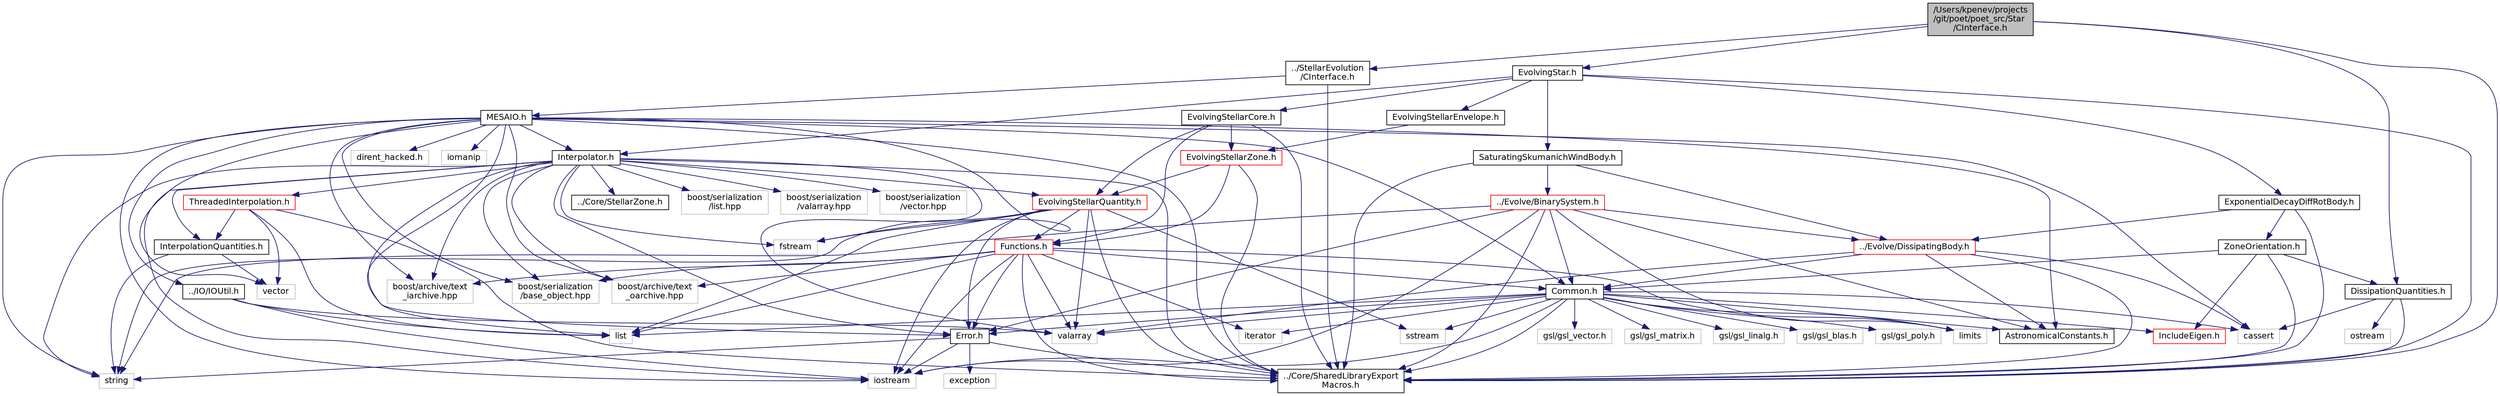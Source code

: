 digraph "/Users/kpenev/projects/git/poet/poet_src/Star/CInterface.h"
{
 // INTERACTIVE_SVG=YES
  edge [fontname="Helvetica",fontsize="12",labelfontname="Helvetica",labelfontsize="12"];
  node [fontname="Helvetica",fontsize="12",shape=record];
  Node0 [label="/Users/kpenev/projects\l/git/poet/poet_src/Star\l/CInterface.h",height=0.2,width=0.4,color="black", fillcolor="grey75", style="filled", fontcolor="black"];
  Node0 -> Node1 [color="midnightblue",fontsize="12",style="solid",fontname="Helvetica"];
  Node1 [label="../StellarEvolution\l/CInterface.h",height=0.2,width=0.4,color="black", fillcolor="white", style="filled",URL="$StellarEvolution_2CInterface_8h.html",tooltip="Declare C-style functions for accessing the functionality of the StellarEvolution library..."];
  Node1 -> Node2 [color="midnightblue",fontsize="12",style="solid",fontname="Helvetica"];
  Node2 [label="../Core/SharedLibraryExport\lMacros.h",height=0.2,width=0.4,color="black", fillcolor="white", style="filled",URL="$SharedLibraryExportMacros_8h_source.html"];
  Node1 -> Node3 [color="midnightblue",fontsize="12",style="solid",fontname="Helvetica"];
  Node3 [label="MESAIO.h",height=0.2,width=0.4,color="black", fillcolor="white", style="filled",URL="$MESAIO_8h.html",tooltip="Defines the classes for generating stellar evolution interpolators from the MESA tracks. "];
  Node3 -> Node2 [color="midnightblue",fontsize="12",style="solid",fontname="Helvetica"];
  Node3 -> Node4 [color="midnightblue",fontsize="12",style="solid",fontname="Helvetica"];
  Node4 [label="Interpolator.h",height=0.2,width=0.4,color="black", fillcolor="white", style="filled",URL="$Interpolator_8h.html",tooltip="Defines the StellarEvolution class needed for interpolating among stellar evolution tracks..."];
  Node4 -> Node2 [color="midnightblue",fontsize="12",style="solid",fontname="Helvetica"];
  Node4 -> Node5 [color="midnightblue",fontsize="12",style="solid",fontname="Helvetica"];
  Node5 [label="EvolvingStellarQuantity.h",height=0.2,width=0.4,color="red", fillcolor="white", style="filled",URL="$EvolvingStellarQuantity_8h.html",tooltip="Declares a class implementing the intepolation of a single stellar quantity from stellar evolution tr..."];
  Node5 -> Node2 [color="midnightblue",fontsize="12",style="solid",fontname="Helvetica"];
  Node5 -> Node9 [color="midnightblue",fontsize="12",style="solid",fontname="Helvetica"];
  Node9 [label="Functions.h",height=0.2,width=0.4,color="red", fillcolor="white", style="filled",URL="$Functions_8h.html",tooltip="A hierarchy of classes representing functions. "];
  Node9 -> Node2 [color="midnightblue",fontsize="12",style="solid",fontname="Helvetica"];
  Node9 -> Node10 [color="midnightblue",fontsize="12",style="solid",fontname="Helvetica"];
  Node10 [label="Common.h",height=0.2,width=0.4,color="black", fillcolor="white", style="filled",URL="$Core_2Common_8h.html",tooltip="Declaration of some general purpose utilities. "];
  Node10 -> Node11 [color="midnightblue",fontsize="12",style="solid",fontname="Helvetica"];
  Node11 [label="list",height=0.2,width=0.4,color="grey75", fillcolor="white", style="filled"];
  Node10 -> Node12 [color="midnightblue",fontsize="12",style="solid",fontname="Helvetica"];
  Node12 [label="valarray",height=0.2,width=0.4,color="grey75", fillcolor="white", style="filled"];
  Node10 -> Node13 [color="midnightblue",fontsize="12",style="solid",fontname="Helvetica"];
  Node13 [label="limits",height=0.2,width=0.4,color="grey75", fillcolor="white", style="filled"];
  Node10 -> Node14 [color="midnightblue",fontsize="12",style="solid",fontname="Helvetica"];
  Node14 [label="sstream",height=0.2,width=0.4,color="grey75", fillcolor="white", style="filled"];
  Node10 -> Node15 [color="midnightblue",fontsize="12",style="solid",fontname="Helvetica"];
  Node15 [label="iostream",height=0.2,width=0.4,color="grey75", fillcolor="white", style="filled"];
  Node10 -> Node16 [color="midnightblue",fontsize="12",style="solid",fontname="Helvetica"];
  Node16 [label="iterator",height=0.2,width=0.4,color="grey75", fillcolor="white", style="filled"];
  Node10 -> Node17 [color="midnightblue",fontsize="12",style="solid",fontname="Helvetica"];
  Node17 [label="gsl/gsl_vector.h",height=0.2,width=0.4,color="grey75", fillcolor="white", style="filled"];
  Node10 -> Node18 [color="midnightblue",fontsize="12",style="solid",fontname="Helvetica"];
  Node18 [label="gsl/gsl_matrix.h",height=0.2,width=0.4,color="grey75", fillcolor="white", style="filled"];
  Node10 -> Node19 [color="midnightblue",fontsize="12",style="solid",fontname="Helvetica"];
  Node19 [label="gsl/gsl_linalg.h",height=0.2,width=0.4,color="grey75", fillcolor="white", style="filled"];
  Node10 -> Node20 [color="midnightblue",fontsize="12",style="solid",fontname="Helvetica"];
  Node20 [label="gsl/gsl_blas.h",height=0.2,width=0.4,color="grey75", fillcolor="white", style="filled"];
  Node10 -> Node21 [color="midnightblue",fontsize="12",style="solid",fontname="Helvetica"];
  Node21 [label="gsl/gsl_poly.h",height=0.2,width=0.4,color="grey75", fillcolor="white", style="filled"];
  Node10 -> Node22 [color="midnightblue",fontsize="12",style="solid",fontname="Helvetica"];
  Node22 [label="cassert",height=0.2,width=0.4,color="grey75", fillcolor="white", style="filled"];
  Node10 -> Node2 [color="midnightblue",fontsize="12",style="solid",fontname="Helvetica"];
  Node10 -> Node23 [color="midnightblue",fontsize="12",style="solid",fontname="Helvetica"];
  Node23 [label="Error.h",height=0.2,width=0.4,color="black", fillcolor="white", style="filled",URL="$Error_8h.html",tooltip="Defines the exception hierarchy used by this code. "];
  Node23 -> Node2 [color="midnightblue",fontsize="12",style="solid",fontname="Helvetica"];
  Node23 -> Node15 [color="midnightblue",fontsize="12",style="solid",fontname="Helvetica"];
  Node23 -> Node24 [color="midnightblue",fontsize="12",style="solid",fontname="Helvetica"];
  Node24 [label="exception",height=0.2,width=0.4,color="grey75", fillcolor="white", style="filled"];
  Node23 -> Node25 [color="midnightblue",fontsize="12",style="solid",fontname="Helvetica"];
  Node25 [label="string",height=0.2,width=0.4,color="grey75", fillcolor="white", style="filled"];
  Node10 -> Node26 [color="midnightblue",fontsize="12",style="solid",fontname="Helvetica"];
  Node26 [label="AstronomicalConstants.h",height=0.2,width=0.4,color="black", fillcolor="white", style="filled",URL="$AstronomicalConstants_8h.html",tooltip="Defines various astronomical constants. "];
  Node10 -> Node27 [color="midnightblue",fontsize="12",style="solid",fontname="Helvetica"];
  Node27 [label="IncludeEigen.h",height=0.2,width=0.4,color="red", fillcolor="white", style="filled",URL="$IncludeEigen_8h_source.html"];
  Node9 -> Node23 [color="midnightblue",fontsize="12",style="solid",fontname="Helvetica"];
  Node9 -> Node13 [color="midnightblue",fontsize="12",style="solid",fontname="Helvetica"];
  Node9 -> Node12 [color="midnightblue",fontsize="12",style="solid",fontname="Helvetica"];
  Node9 -> Node11 [color="midnightblue",fontsize="12",style="solid",fontname="Helvetica"];
  Node9 -> Node16 [color="midnightblue",fontsize="12",style="solid",fontname="Helvetica"];
  Node9 -> Node15 [color="midnightblue",fontsize="12",style="solid",fontname="Helvetica"];
  Node9 -> Node30 [color="midnightblue",fontsize="12",style="solid",fontname="Helvetica"];
  Node30 [label="boost/serialization\l/base_object.hpp",height=0.2,width=0.4,color="grey75", fillcolor="white", style="filled"];
  Node9 -> Node31 [color="midnightblue",fontsize="12",style="solid",fontname="Helvetica"];
  Node31 [label="boost/archive/text\l_oarchive.hpp",height=0.2,width=0.4,color="grey75", fillcolor="white", style="filled"];
  Node9 -> Node32 [color="midnightblue",fontsize="12",style="solid",fontname="Helvetica"];
  Node32 [label="boost/archive/text\l_iarchive.hpp",height=0.2,width=0.4,color="grey75", fillcolor="white", style="filled"];
  Node5 -> Node23 [color="midnightblue",fontsize="12",style="solid",fontname="Helvetica"];
  Node5 -> Node12 [color="midnightblue",fontsize="12",style="solid",fontname="Helvetica"];
  Node5 -> Node11 [color="midnightblue",fontsize="12",style="solid",fontname="Helvetica"];
  Node5 -> Node25 [color="midnightblue",fontsize="12",style="solid",fontname="Helvetica"];
  Node5 -> Node15 [color="midnightblue",fontsize="12",style="solid",fontname="Helvetica"];
  Node5 -> Node42 [color="midnightblue",fontsize="12",style="solid",fontname="Helvetica"];
  Node42 [label="fstream",height=0.2,width=0.4,color="grey75", fillcolor="white", style="filled"];
  Node5 -> Node14 [color="midnightblue",fontsize="12",style="solid",fontname="Helvetica"];
  Node4 -> Node43 [color="midnightblue",fontsize="12",style="solid",fontname="Helvetica"];
  Node43 [label="InterpolationQuantities.h",height=0.2,width=0.4,color="black", fillcolor="white", style="filled",URL="$InterpolationQuantities_8h.html",tooltip="Defines constant to serve as identifier of the various quantities handled by the stellar evolution in..."];
  Node43 -> Node34 [color="midnightblue",fontsize="12",style="solid",fontname="Helvetica"];
  Node34 [label="vector",height=0.2,width=0.4,color="grey75", fillcolor="white", style="filled"];
  Node43 -> Node25 [color="midnightblue",fontsize="12",style="solid",fontname="Helvetica"];
  Node4 -> Node44 [color="midnightblue",fontsize="12",style="solid",fontname="Helvetica"];
  Node44 [label="ThreadedInterpolation.h",height=0.2,width=0.4,color="red", fillcolor="white", style="filled",URL="$ThreadedInterpolation_8h.html",tooltip="Declaration of a class that handles multithreaded stellar evolution interpolation. "];
  Node44 -> Node2 [color="midnightblue",fontsize="12",style="solid",fontname="Helvetica"];
  Node44 -> Node43 [color="midnightblue",fontsize="12",style="solid",fontname="Helvetica"];
  Node44 -> Node34 [color="midnightblue",fontsize="12",style="solid",fontname="Helvetica"];
  Node44 -> Node11 [color="midnightblue",fontsize="12",style="solid",fontname="Helvetica"];
  Node4 -> Node46 [color="midnightblue",fontsize="12",style="solid",fontname="Helvetica"];
  Node46 [label="../Core/StellarZone.h",height=0.2,width=0.4,color="black", fillcolor="white", style="filled",URL="$StellarZone_8h.html",tooltip="Defines tags for the stellar zone. "];
  Node4 -> Node23 [color="midnightblue",fontsize="12",style="solid",fontname="Helvetica"];
  Node4 -> Node12 [color="midnightblue",fontsize="12",style="solid",fontname="Helvetica"];
  Node4 -> Node11 [color="midnightblue",fontsize="12",style="solid",fontname="Helvetica"];
  Node4 -> Node25 [color="midnightblue",fontsize="12",style="solid",fontname="Helvetica"];
  Node4 -> Node15 [color="midnightblue",fontsize="12",style="solid",fontname="Helvetica"];
  Node4 -> Node42 [color="midnightblue",fontsize="12",style="solid",fontname="Helvetica"];
  Node4 -> Node31 [color="midnightblue",fontsize="12",style="solid",fontname="Helvetica"];
  Node4 -> Node32 [color="midnightblue",fontsize="12",style="solid",fontname="Helvetica"];
  Node4 -> Node30 [color="midnightblue",fontsize="12",style="solid",fontname="Helvetica"];
  Node4 -> Node47 [color="midnightblue",fontsize="12",style="solid",fontname="Helvetica"];
  Node47 [label="boost/serialization\l/list.hpp",height=0.2,width=0.4,color="grey75", fillcolor="white", style="filled"];
  Node4 -> Node48 [color="midnightblue",fontsize="12",style="solid",fontname="Helvetica"];
  Node48 [label="boost/serialization\l/valarray.hpp",height=0.2,width=0.4,color="grey75", fillcolor="white", style="filled"];
  Node4 -> Node49 [color="midnightblue",fontsize="12",style="solid",fontname="Helvetica"];
  Node49 [label="boost/serialization\l/vector.hpp",height=0.2,width=0.4,color="grey75", fillcolor="white", style="filled"];
  Node3 -> Node50 [color="midnightblue",fontsize="12",style="solid",fontname="Helvetica"];
  Node50 [label="../IO/IOUtil.h",height=0.2,width=0.4,color="black", fillcolor="white", style="filled",URL="$IOUtil_8h_source.html"];
  Node50 -> Node15 [color="midnightblue",fontsize="12",style="solid",fontname="Helvetica"];
  Node50 -> Node12 [color="midnightblue",fontsize="12",style="solid",fontname="Helvetica"];
  Node50 -> Node11 [color="midnightblue",fontsize="12",style="solid",fontname="Helvetica"];
  Node3 -> Node10 [color="midnightblue",fontsize="12",style="solid",fontname="Helvetica"];
  Node3 -> Node26 [color="midnightblue",fontsize="12",style="solid",fontname="Helvetica"];
  Node3 -> Node23 [color="midnightblue",fontsize="12",style="solid",fontname="Helvetica"];
  Node3 -> Node51 [color="midnightblue",fontsize="12",style="solid",fontname="Helvetica"];
  Node51 [label="dirent_hacked.h",height=0.2,width=0.4,color="grey75", fillcolor="white", style="filled"];
  Node3 -> Node15 [color="midnightblue",fontsize="12",style="solid",fontname="Helvetica"];
  Node3 -> Node52 [color="midnightblue",fontsize="12",style="solid",fontname="Helvetica"];
  Node52 [label="iomanip",height=0.2,width=0.4,color="grey75", fillcolor="white", style="filled"];
  Node3 -> Node42 [color="midnightblue",fontsize="12",style="solid",fontname="Helvetica"];
  Node3 -> Node25 [color="midnightblue",fontsize="12",style="solid",fontname="Helvetica"];
  Node3 -> Node22 [color="midnightblue",fontsize="12",style="solid",fontname="Helvetica"];
  Node3 -> Node34 [color="midnightblue",fontsize="12",style="solid",fontname="Helvetica"];
  Node3 -> Node31 [color="midnightblue",fontsize="12",style="solid",fontname="Helvetica"];
  Node3 -> Node32 [color="midnightblue",fontsize="12",style="solid",fontname="Helvetica"];
  Node3 -> Node30 [color="midnightblue",fontsize="12",style="solid",fontname="Helvetica"];
  Node0 -> Node2 [color="midnightblue",fontsize="12",style="solid",fontname="Helvetica"];
  Node0 -> Node53 [color="midnightblue",fontsize="12",style="solid",fontname="Helvetica"];
  Node53 [label="EvolvingStar.h",height=0.2,width=0.4,color="black", fillcolor="white", style="filled",URL="$EvolvingStar_8h.html",tooltip="Declares the class for stars that user pre-tabulated stellar evolution tracks. "];
  Node53 -> Node2 [color="midnightblue",fontsize="12",style="solid",fontname="Helvetica"];
  Node53 -> Node54 [color="midnightblue",fontsize="12",style="solid",fontname="Helvetica"];
  Node54 [label="SaturatingSkumanichWindBody.h",height=0.2,width=0.4,color="black", fillcolor="white", style="filled",URL="$SaturatingSkumanichWindBody_8h.html",tooltip="Decrales a body subject to angular momentum loss . "];
  Node54 -> Node2 [color="midnightblue",fontsize="12",style="solid",fontname="Helvetica"];
  Node54 -> Node55 [color="midnightblue",fontsize="12",style="solid",fontname="Helvetica"];
  Node55 [label="../Evolve/DissipatingBody.h",height=0.2,width=0.4,color="red", fillcolor="white", style="filled",URL="$DissipatingBody_8h.html",tooltip="Declares the DissipatingBody class. "];
  Node55 -> Node2 [color="midnightblue",fontsize="12",style="solid",fontname="Helvetica"];
  Node55 -> Node26 [color="midnightblue",fontsize="12",style="solid",fontname="Helvetica"];
  Node55 -> Node10 [color="midnightblue",fontsize="12",style="solid",fontname="Helvetica"];
  Node55 -> Node12 [color="midnightblue",fontsize="12",style="solid",fontname="Helvetica"];
  Node55 -> Node22 [color="midnightblue",fontsize="12",style="solid",fontname="Helvetica"];
  Node54 -> Node69 [color="midnightblue",fontsize="12",style="solid",fontname="Helvetica"];
  Node69 [label="../Evolve/BinarySystem.h",height=0.2,width=0.4,color="red", fillcolor="white", style="filled",URL="$BinarySystem_8h.html",tooltip="Defines the BinarySystem class. "];
  Node69 -> Node2 [color="midnightblue",fontsize="12",style="solid",fontname="Helvetica"];
  Node69 -> Node55 [color="midnightblue",fontsize="12",style="solid",fontname="Helvetica"];
  Node69 -> Node26 [color="midnightblue",fontsize="12",style="solid",fontname="Helvetica"];
  Node69 -> Node10 [color="midnightblue",fontsize="12",style="solid",fontname="Helvetica"];
  Node69 -> Node23 [color="midnightblue",fontsize="12",style="solid",fontname="Helvetica"];
  Node69 -> Node25 [color="midnightblue",fontsize="12",style="solid",fontname="Helvetica"];
  Node69 -> Node13 [color="midnightblue",fontsize="12",style="solid",fontname="Helvetica"];
  Node69 -> Node15 [color="midnightblue",fontsize="12",style="solid",fontname="Helvetica"];
  Node53 -> Node74 [color="midnightblue",fontsize="12",style="solid",fontname="Helvetica"];
  Node74 [label="ExponentialDecayDiffRotBody.h",height=0.2,width=0.4,color="black", fillcolor="white", style="filled",URL="$ExponentialDecayDiffRotBody_8h.html",tooltip="Declares a DissipatingBody with exponentially decaying differential rotation coupling. "];
  Node74 -> Node2 [color="midnightblue",fontsize="12",style="solid",fontname="Helvetica"];
  Node74 -> Node55 [color="midnightblue",fontsize="12",style="solid",fontname="Helvetica"];
  Node74 -> Node57 [color="midnightblue",fontsize="12",style="solid",fontname="Helvetica"];
  Node57 [label="ZoneOrientation.h",height=0.2,width=0.4,color="black", fillcolor="white", style="filled",URL="$ZoneOrientation_8h.html",tooltip="Declares a class for orientations of zones of DissipatingBody objects. "];
  Node57 -> Node2 [color="midnightblue",fontsize="12",style="solid",fontname="Helvetica"];
  Node57 -> Node58 [color="midnightblue",fontsize="12",style="solid",fontname="Helvetica"];
  Node58 [label="DissipationQuantities.h",height=0.2,width=0.4,color="black", fillcolor="white", style="filled",URL="$DissipationQuantities_8h.html",tooltip="Declaration of enumerations of dissipation quantities and derivatives. "];
  Node58 -> Node2 [color="midnightblue",fontsize="12",style="solid",fontname="Helvetica"];
  Node58 -> Node59 [color="midnightblue",fontsize="12",style="solid",fontname="Helvetica"];
  Node59 [label="ostream",height=0.2,width=0.4,color="grey75", fillcolor="white", style="filled"];
  Node58 -> Node22 [color="midnightblue",fontsize="12",style="solid",fontname="Helvetica"];
  Node57 -> Node10 [color="midnightblue",fontsize="12",style="solid",fontname="Helvetica"];
  Node57 -> Node27 [color="midnightblue",fontsize="12",style="solid",fontname="Helvetica"];
  Node53 -> Node4 [color="midnightblue",fontsize="12",style="solid",fontname="Helvetica"];
  Node53 -> Node75 [color="midnightblue",fontsize="12",style="solid",fontname="Helvetica"];
  Node75 [label="EvolvingStellarCore.h",height=0.2,width=0.4,color="black", fillcolor="white", style="filled",URL="$EvolvingStellarCore_8h.html",tooltip="Declaration of the class representing stellar cores. "];
  Node75 -> Node2 [color="midnightblue",fontsize="12",style="solid",fontname="Helvetica"];
  Node75 -> Node76 [color="midnightblue",fontsize="12",style="solid",fontname="Helvetica"];
  Node76 [label="EvolvingStellarZone.h",height=0.2,width=0.4,color="red", fillcolor="white", style="filled",URL="$EvolvingStellarZone_8h.html",tooltip="Declares a base class for all stellar zones. "];
  Node76 -> Node2 [color="midnightblue",fontsize="12",style="solid",fontname="Helvetica"];
  Node76 -> Node9 [color="midnightblue",fontsize="12",style="solid",fontname="Helvetica"];
  Node76 -> Node5 [color="midnightblue",fontsize="12",style="solid",fontname="Helvetica"];
  Node75 -> Node9 [color="midnightblue",fontsize="12",style="solid",fontname="Helvetica"];
  Node75 -> Node5 [color="midnightblue",fontsize="12",style="solid",fontname="Helvetica"];
  Node53 -> Node81 [color="midnightblue",fontsize="12",style="solid",fontname="Helvetica"];
  Node81 [label="EvolvingStellarEnvelope.h",height=0.2,width=0.4,color="black", fillcolor="white", style="filled",URL="$EvolvingStellarEnvelope_8h.html",tooltip="Declares a class representing convective zones in low mass evolving stars or the whole star for high ..."];
  Node81 -> Node76 [color="midnightblue",fontsize="12",style="solid",fontname="Helvetica"];
  Node0 -> Node58 [color="midnightblue",fontsize="12",style="solid",fontname="Helvetica"];
}
